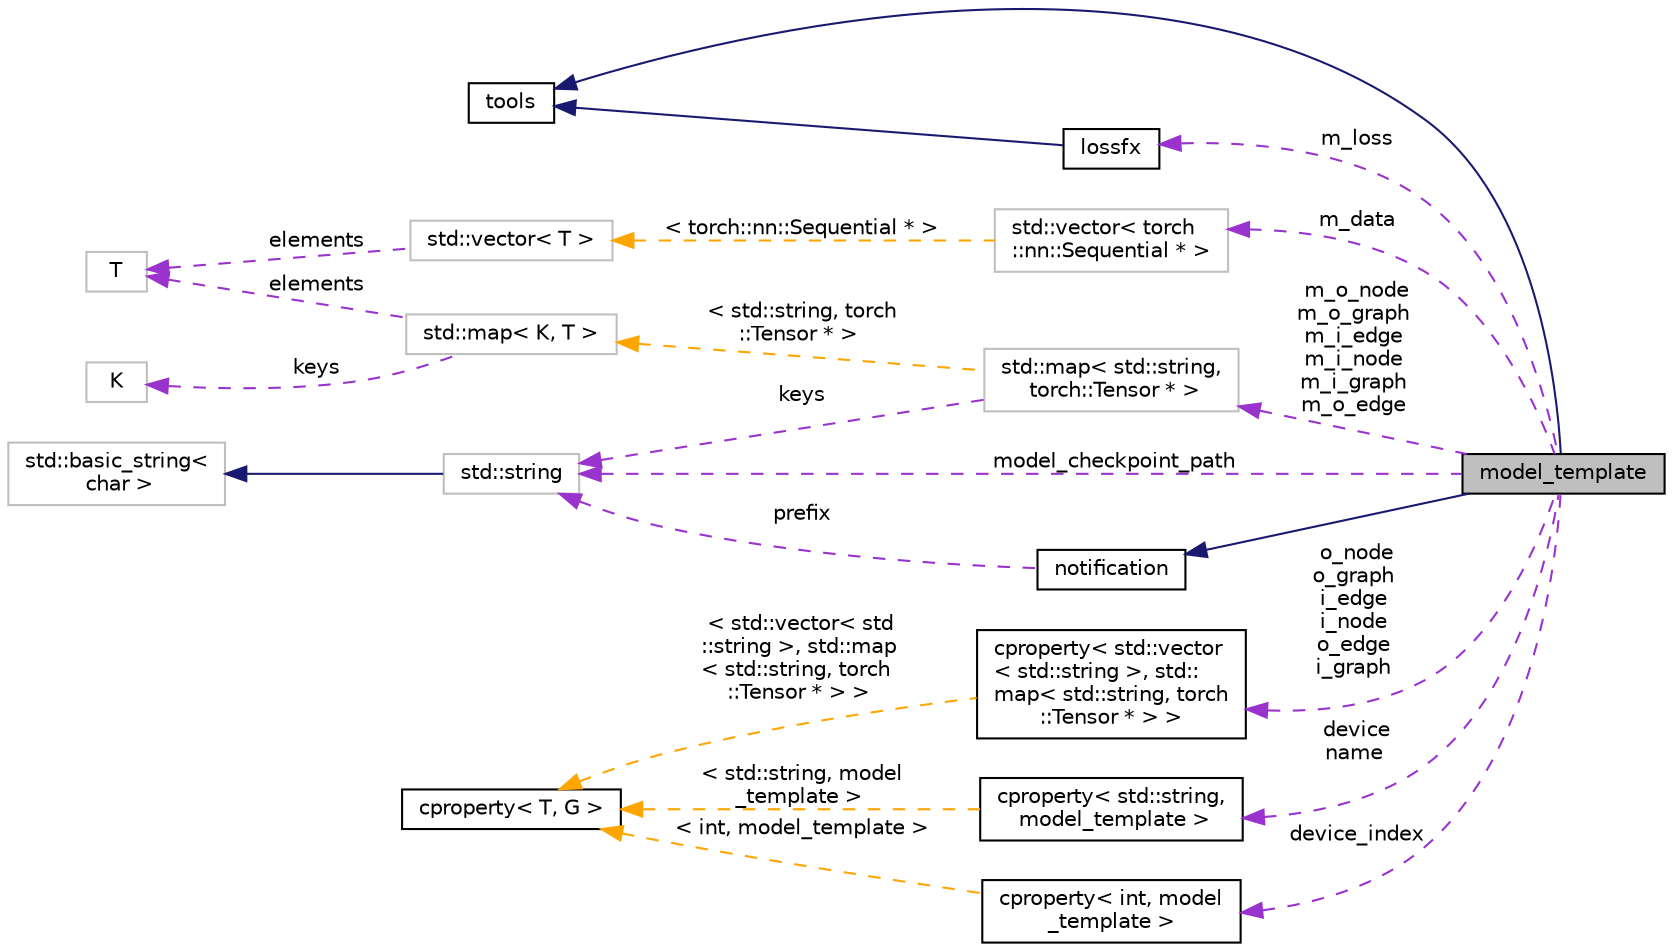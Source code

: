 digraph "model_template"
{
 // INTERACTIVE_SVG=YES
 // LATEX_PDF_SIZE
  edge [fontname="Helvetica",fontsize="10",labelfontname="Helvetica",labelfontsize="10"];
  node [fontname="Helvetica",fontsize="10",shape=record];
  rankdir="LR";
  Node1 [label="model_template",height=0.2,width=0.4,color="black", fillcolor="grey75", style="filled", fontcolor="black",tooltip="Base template class for machine learning models."];
  Node2 -> Node1 [dir="back",color="midnightblue",fontsize="10",style="solid",fontname="Helvetica"];
  Node2 [label="tools",height=0.2,width=0.4,color="black", fillcolor="white", style="filled",URL="$classtools.html",tooltip="Provides a wide range of utility functions used throughout the framework."];
  Node3 -> Node1 [dir="back",color="midnightblue",fontsize="10",style="solid",fontname="Helvetica"];
  Node3 [label="notification",height=0.2,width=0.4,color="black", fillcolor="white", style="filled",URL="$classnotification.html",tooltip="Provides logging and messaging functionality with various severity levels."];
  Node4 -> Node3 [dir="back",color="darkorchid3",fontsize="10",style="dashed",label=" prefix" ,fontname="Helvetica"];
  Node4 [label="std::string",height=0.2,width=0.4,color="grey75", fillcolor="white", style="filled",tooltip="STL class."];
  Node5 -> Node4 [dir="back",color="midnightblue",fontsize="10",style="solid",fontname="Helvetica"];
  Node5 [label="std::basic_string\<\l char \>",height=0.2,width=0.4,color="grey75", fillcolor="white", style="filled",tooltip="STL class."];
  Node6 -> Node1 [dir="back",color="darkorchid3",fontsize="10",style="dashed",label=" o_node\no_graph\ni_edge\ni_node\no_edge\ni_graph" ,fontname="Helvetica"];
  Node6 [label="cproperty\< std::vector\l\< std::string \>, std::\lmap\< std::string, torch\l::Tensor * \> \>",height=0.2,width=0.4,color="black", fillcolor="white", style="filled",URL="$classcproperty.html",tooltip=" "];
  Node7 -> Node6 [dir="back",color="orange",fontsize="10",style="dashed",label=" \< std::vector\< std\l::string \>, std::map\l\< std::string, torch\l::Tensor * \> \>" ,fontname="Helvetica"];
  Node7 [label="cproperty\< T, G \>",height=0.2,width=0.4,color="black", fillcolor="white", style="filled",URL="$classcproperty.html",tooltip=" "];
  Node8 -> Node1 [dir="back",color="darkorchid3",fontsize="10",style="dashed",label=" m_loss" ,fontname="Helvetica"];
  Node8 [label="lossfx",height=0.2,width=0.4,color="black", fillcolor="white", style="filled",URL="$classlossfx.html",tooltip=" "];
  Node2 -> Node8 [dir="back",color="midnightblue",fontsize="10",style="solid",fontname="Helvetica"];
  Node9 -> Node1 [dir="back",color="darkorchid3",fontsize="10",style="dashed",label=" m_data" ,fontname="Helvetica"];
  Node9 [label="std::vector\< torch\l::nn::Sequential * \>",height=0.2,width=0.4,color="grey75", fillcolor="white", style="filled",tooltip=" "];
  Node10 -> Node9 [dir="back",color="orange",fontsize="10",style="dashed",label=" \< torch::nn::Sequential * \>" ,fontname="Helvetica"];
  Node10 [label="std::vector\< T \>",height=0.2,width=0.4,color="grey75", fillcolor="white", style="filled",tooltip="STL class."];
  Node11 -> Node10 [dir="back",color="darkorchid3",fontsize="10",style="dashed",label=" elements" ,fontname="Helvetica"];
  Node11 [label="T",height=0.2,width=0.4,color="grey75", fillcolor="white", style="filled",tooltip=" "];
  Node12 -> Node1 [dir="back",color="darkorchid3",fontsize="10",style="dashed",label=" device\nname" ,fontname="Helvetica"];
  Node12 [label="cproperty\< std::string,\l model_template \>",height=0.2,width=0.4,color="black", fillcolor="white", style="filled",URL="$classcproperty.html",tooltip=" "];
  Node7 -> Node12 [dir="back",color="orange",fontsize="10",style="dashed",label=" \< std::string, model\l_template \>" ,fontname="Helvetica"];
  Node4 -> Node1 [dir="back",color="darkorchid3",fontsize="10",style="dashed",label=" model_checkpoint_path" ,fontname="Helvetica"];
  Node13 -> Node1 [dir="back",color="darkorchid3",fontsize="10",style="dashed",label=" device_index" ,fontname="Helvetica"];
  Node13 [label="cproperty\< int, model\l_template \>",height=0.2,width=0.4,color="black", fillcolor="white", style="filled",URL="$classcproperty.html",tooltip=" "];
  Node7 -> Node13 [dir="back",color="orange",fontsize="10",style="dashed",label=" \< int, model_template \>" ,fontname="Helvetica"];
  Node14 -> Node1 [dir="back",color="darkorchid3",fontsize="10",style="dashed",label=" m_o_node\nm_o_graph\nm_i_edge\nm_i_node\nm_i_graph\nm_o_edge" ,fontname="Helvetica"];
  Node14 [label="std::map\< std::string,\l torch::Tensor * \>",height=0.2,width=0.4,color="grey75", fillcolor="white", style="filled",tooltip=" "];
  Node4 -> Node14 [dir="back",color="darkorchid3",fontsize="10",style="dashed",label=" keys" ,fontname="Helvetica"];
  Node15 -> Node14 [dir="back",color="orange",fontsize="10",style="dashed",label=" \< std::string, torch\l::Tensor * \>" ,fontname="Helvetica"];
  Node15 [label="std::map\< K, T \>",height=0.2,width=0.4,color="grey75", fillcolor="white", style="filled",tooltip="STL class."];
  Node16 -> Node15 [dir="back",color="darkorchid3",fontsize="10",style="dashed",label=" keys" ,fontname="Helvetica"];
  Node16 [label="K",height=0.2,width=0.4,color="grey75", fillcolor="white", style="filled",tooltip=" "];
  Node11 -> Node15 [dir="back",color="darkorchid3",fontsize="10",style="dashed",label=" elements" ,fontname="Helvetica"];
}
